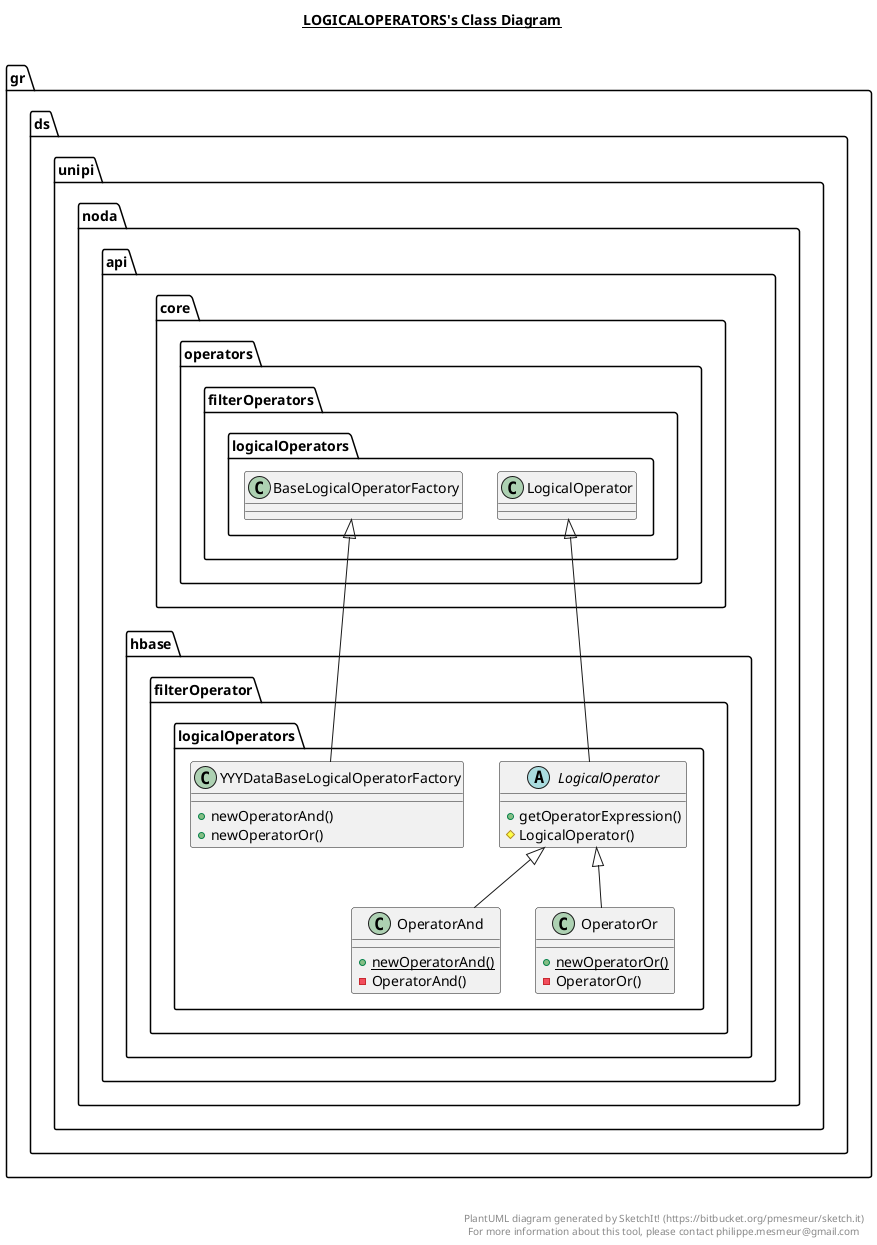 @startuml

title __LOGICALOPERATORS's Class Diagram__\n

  namespace gr.ds.unipi.noda.api.hbase {
    namespace filterOperator.logicalOperators {
      abstract class gr.ds.unipi.noda.api.hbase.filterOperator.logicalOperators.LogicalOperator {
          + getOperatorExpression()
          # LogicalOperator()
      }
    }
  }
  

  namespace gr.ds.unipi.noda.api.hbase {
    namespace filterOperator.logicalOperators {
      class gr.ds.unipi.noda.api.hbase.filterOperator.logicalOperators.OperatorAnd {
          {static} + newOperatorAnd()
          - OperatorAnd()
      }
    }
  }
  

  namespace gr.ds.unipi.noda.api.hbase {
    namespace filterOperator.logicalOperators {
      class gr.ds.unipi.noda.api.hbase.filterOperator.logicalOperators.OperatorOr {
          {static} + newOperatorOr()
          - OperatorOr()
      }
    }
  }
  

  namespace gr.ds.unipi.noda.api.hbase {
    namespace filterOperator.logicalOperators {
      class gr.ds.unipi.noda.api.hbase.filterOperator.logicalOperators.YYYDataBaseLogicalOperatorFactory {
          + newOperatorAnd()
          + newOperatorOr()
      }
    }
  }
  

  gr.ds.unipi.noda.api.hbase.filterOperator.logicalOperators.LogicalOperator -up-|> gr.ds.unipi.noda.api.core.operators.filterOperators.logicalOperators.LogicalOperator
  gr.ds.unipi.noda.api.hbase.filterOperator.logicalOperators.OperatorAnd -up-|> gr.ds.unipi.noda.api.hbase.filterOperator.logicalOperators.LogicalOperator
  gr.ds.unipi.noda.api.hbase.filterOperator.logicalOperators.OperatorOr -up-|> gr.ds.unipi.noda.api.hbase.filterOperator.logicalOperators.LogicalOperator
  gr.ds.unipi.noda.api.hbase.filterOperator.logicalOperators.YYYDataBaseLogicalOperatorFactory -up-|> gr.ds.unipi.noda.api.core.operators.filterOperators.logicalOperators.BaseLogicalOperatorFactory


right footer


PlantUML diagram generated by SketchIt! (https://bitbucket.org/pmesmeur/sketch.it)
For more information about this tool, please contact philippe.mesmeur@gmail.com
endfooter

@enduml
